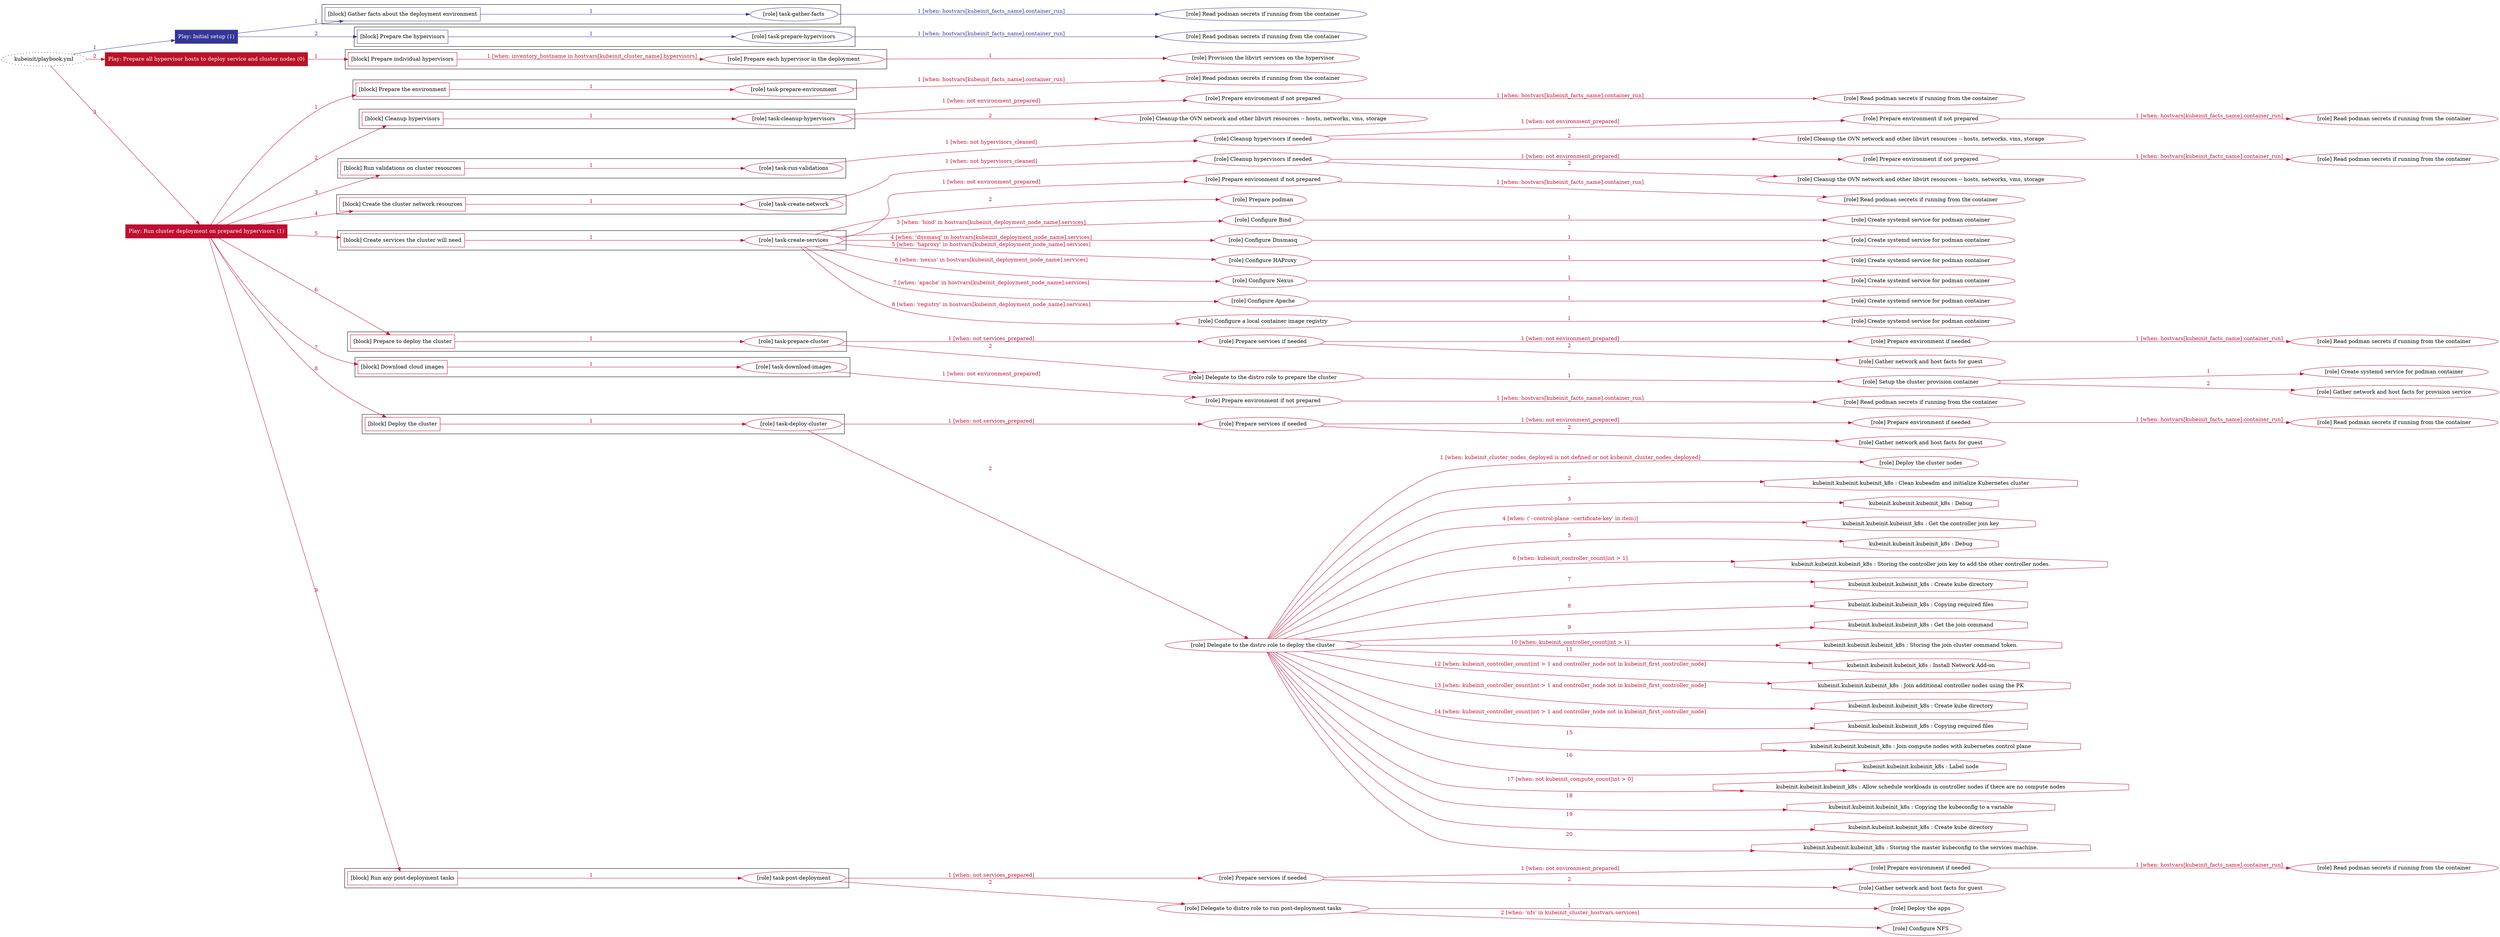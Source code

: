 digraph {
	graph [concentrate=true ordering=in rankdir=LR ratio=fill]
	edge [esep=5 sep=10]
	"kubeinit/playbook.yml" [id=root_node style=dotted]
	play_c35cceea [label="Play: Initial setup (1)" color="#343698" fontcolor="#ffffff" id=play_c35cceea shape=box style=filled tooltip=localhost]
	"kubeinit/playbook.yml" -> play_c35cceea [label="1 " color="#343698" fontcolor="#343698" id=edge_df867720 labeltooltip="1 " tooltip="1 "]
	subgraph "Read podman secrets if running from the container" {
		role_3e4768d1 [label="[role] Read podman secrets if running from the container" color="#343698" id=role_3e4768d1 tooltip="Read podman secrets if running from the container"]
	}
	subgraph "task-gather-facts" {
		role_41acee9f [label="[role] task-gather-facts" color="#343698" id=role_41acee9f tooltip="task-gather-facts"]
		role_41acee9f -> role_3e4768d1 [label="1 [when: hostvars[kubeinit_facts_name].container_run]" color="#343698" fontcolor="#343698" id=edge_536886cc labeltooltip="1 [when: hostvars[kubeinit_facts_name].container_run]" tooltip="1 [when: hostvars[kubeinit_facts_name].container_run]"]
	}
	subgraph "Read podman secrets if running from the container" {
		role_6dc8a7e3 [label="[role] Read podman secrets if running from the container" color="#343698" id=role_6dc8a7e3 tooltip="Read podman secrets if running from the container"]
	}
	subgraph "task-prepare-hypervisors" {
		role_1ee8a266 [label="[role] task-prepare-hypervisors" color="#343698" id=role_1ee8a266 tooltip="task-prepare-hypervisors"]
		role_1ee8a266 -> role_6dc8a7e3 [label="1 [when: hostvars[kubeinit_facts_name].container_run]" color="#343698" fontcolor="#343698" id=edge_8d460e47 labeltooltip="1 [when: hostvars[kubeinit_facts_name].container_run]" tooltip="1 [when: hostvars[kubeinit_facts_name].container_run]"]
	}
	subgraph "Play: Initial setup (1)" {
		play_c35cceea -> block_1b5d2023 [label=1 color="#343698" fontcolor="#343698" id=edge_6024eb3e labeltooltip=1 tooltip=1]
		subgraph cluster_block_1b5d2023 {
			block_1b5d2023 [label="[block] Gather facts about the deployment environment" color="#343698" id=block_1b5d2023 labeltooltip="Gather facts about the deployment environment" shape=box tooltip="Gather facts about the deployment environment"]
			block_1b5d2023 -> role_41acee9f [label="1 " color="#343698" fontcolor="#343698" id=edge_8cf902a3 labeltooltip="1 " tooltip="1 "]
		}
		play_c35cceea -> block_ee20e749 [label=2 color="#343698" fontcolor="#343698" id=edge_8c0a47e9 labeltooltip=2 tooltip=2]
		subgraph cluster_block_ee20e749 {
			block_ee20e749 [label="[block] Prepare the hypervisors" color="#343698" id=block_ee20e749 labeltooltip="Prepare the hypervisors" shape=box tooltip="Prepare the hypervisors"]
			block_ee20e749 -> role_1ee8a266 [label="1 " color="#343698" fontcolor="#343698" id=edge_acfe9dda labeltooltip="1 " tooltip="1 "]
		}
	}
	play_b6f5ef04 [label="Play: Prepare all hypervisor hosts to deploy service and cluster nodes (0)" color="#b91329" fontcolor="#ffffff" id=play_b6f5ef04 shape=box style=filled tooltip="Play: Prepare all hypervisor hosts to deploy service and cluster nodes (0)"]
	"kubeinit/playbook.yml" -> play_b6f5ef04 [label="2 " color="#b91329" fontcolor="#b91329" id=edge_ac8fffba labeltooltip="2 " tooltip="2 "]
	subgraph "Provision the libvirt services on the hypervisor" {
		role_1a16bdb3 [label="[role] Provision the libvirt services on the hypervisor" color="#b91329" id=role_1a16bdb3 tooltip="Provision the libvirt services on the hypervisor"]
	}
	subgraph "Prepare each hypervisor in the deployment" {
		role_c4f6437f [label="[role] Prepare each hypervisor in the deployment" color="#b91329" id=role_c4f6437f tooltip="Prepare each hypervisor in the deployment"]
		role_c4f6437f -> role_1a16bdb3 [label="1 " color="#b91329" fontcolor="#b91329" id=edge_45970d0a labeltooltip="1 " tooltip="1 "]
	}
	subgraph "Play: Prepare all hypervisor hosts to deploy service and cluster nodes (0)" {
		play_b6f5ef04 -> block_c8182845 [label=1 color="#b91329" fontcolor="#b91329" id=edge_12c24987 labeltooltip=1 tooltip=1]
		subgraph cluster_block_c8182845 {
			block_c8182845 [label="[block] Prepare individual hypervisors" color="#b91329" id=block_c8182845 labeltooltip="Prepare individual hypervisors" shape=box tooltip="Prepare individual hypervisors"]
			block_c8182845 -> role_c4f6437f [label="1 [when: inventory_hostname in hostvars[kubeinit_cluster_name].hypervisors]" color="#b91329" fontcolor="#b91329" id=edge_7bcd4aed labeltooltip="1 [when: inventory_hostname in hostvars[kubeinit_cluster_name].hypervisors]" tooltip="1 [when: inventory_hostname in hostvars[kubeinit_cluster_name].hypervisors]"]
		}
	}
	play_a4ba8769 [label="Play: Run cluster deployment on prepared hypervisors (1)" color="#be0e32" fontcolor="#ffffff" id=play_a4ba8769 shape=box style=filled tooltip=localhost]
	"kubeinit/playbook.yml" -> play_a4ba8769 [label="3 " color="#be0e32" fontcolor="#be0e32" id=edge_9c0e9bc0 labeltooltip="3 " tooltip="3 "]
	subgraph "Read podman secrets if running from the container" {
		role_7134d358 [label="[role] Read podman secrets if running from the container" color="#be0e32" id=role_7134d358 tooltip="Read podman secrets if running from the container"]
	}
	subgraph "task-prepare-environment" {
		role_81510a69 [label="[role] task-prepare-environment" color="#be0e32" id=role_81510a69 tooltip="task-prepare-environment"]
		role_81510a69 -> role_7134d358 [label="1 [when: hostvars[kubeinit_facts_name].container_run]" color="#be0e32" fontcolor="#be0e32" id=edge_9dcb02cc labeltooltip="1 [when: hostvars[kubeinit_facts_name].container_run]" tooltip="1 [when: hostvars[kubeinit_facts_name].container_run]"]
	}
	subgraph "Read podman secrets if running from the container" {
		role_3dd2ca6f [label="[role] Read podman secrets if running from the container" color="#be0e32" id=role_3dd2ca6f tooltip="Read podman secrets if running from the container"]
	}
	subgraph "Prepare environment if not prepared" {
		role_6a2f4e87 [label="[role] Prepare environment if not prepared" color="#be0e32" id=role_6a2f4e87 tooltip="Prepare environment if not prepared"]
		role_6a2f4e87 -> role_3dd2ca6f [label="1 [when: hostvars[kubeinit_facts_name].container_run]" color="#be0e32" fontcolor="#be0e32" id=edge_41af7857 labeltooltip="1 [when: hostvars[kubeinit_facts_name].container_run]" tooltip="1 [when: hostvars[kubeinit_facts_name].container_run]"]
	}
	subgraph "Cleanup the OVN network and other libvirt resources -- hosts, networks, vms, storage" {
		role_eed45f50 [label="[role] Cleanup the OVN network and other libvirt resources -- hosts, networks, vms, storage" color="#be0e32" id=role_eed45f50 tooltip="Cleanup the OVN network and other libvirt resources -- hosts, networks, vms, storage"]
	}
	subgraph "task-cleanup-hypervisors" {
		role_4c712f12 [label="[role] task-cleanup-hypervisors" color="#be0e32" id=role_4c712f12 tooltip="task-cleanup-hypervisors"]
		role_4c712f12 -> role_6a2f4e87 [label="1 [when: not environment_prepared]" color="#be0e32" fontcolor="#be0e32" id=edge_bee09b29 labeltooltip="1 [when: not environment_prepared]" tooltip="1 [when: not environment_prepared]"]
		role_4c712f12 -> role_eed45f50 [label="2 " color="#be0e32" fontcolor="#be0e32" id=edge_ffa63d1b labeltooltip="2 " tooltip="2 "]
	}
	subgraph "Read podman secrets if running from the container" {
		role_23f80d65 [label="[role] Read podman secrets if running from the container" color="#be0e32" id=role_23f80d65 tooltip="Read podman secrets if running from the container"]
	}
	subgraph "Prepare environment if not prepared" {
		role_7fb79714 [label="[role] Prepare environment if not prepared" color="#be0e32" id=role_7fb79714 tooltip="Prepare environment if not prepared"]
		role_7fb79714 -> role_23f80d65 [label="1 [when: hostvars[kubeinit_facts_name].container_run]" color="#be0e32" fontcolor="#be0e32" id=edge_0c6026bf labeltooltip="1 [when: hostvars[kubeinit_facts_name].container_run]" tooltip="1 [when: hostvars[kubeinit_facts_name].container_run]"]
	}
	subgraph "Cleanup the OVN network and other libvirt resources -- hosts, networks, vms, storage" {
		role_7c1e5538 [label="[role] Cleanup the OVN network and other libvirt resources -- hosts, networks, vms, storage" color="#be0e32" id=role_7c1e5538 tooltip="Cleanup the OVN network and other libvirt resources -- hosts, networks, vms, storage"]
	}
	subgraph "Cleanup hypervisors if needed" {
		role_36ee9566 [label="[role] Cleanup hypervisors if needed" color="#be0e32" id=role_36ee9566 tooltip="Cleanup hypervisors if needed"]
		role_36ee9566 -> role_7fb79714 [label="1 [when: not environment_prepared]" color="#be0e32" fontcolor="#be0e32" id=edge_9459d93d labeltooltip="1 [when: not environment_prepared]" tooltip="1 [when: not environment_prepared]"]
		role_36ee9566 -> role_7c1e5538 [label="2 " color="#be0e32" fontcolor="#be0e32" id=edge_a3bcfdc7 labeltooltip="2 " tooltip="2 "]
	}
	subgraph "task-run-validations" {
		role_595356d0 [label="[role] task-run-validations" color="#be0e32" id=role_595356d0 tooltip="task-run-validations"]
		role_595356d0 -> role_36ee9566 [label="1 [when: not hypervisors_cleaned]" color="#be0e32" fontcolor="#be0e32" id=edge_b9555973 labeltooltip="1 [when: not hypervisors_cleaned]" tooltip="1 [when: not hypervisors_cleaned]"]
	}
	subgraph "Read podman secrets if running from the container" {
		role_bb7dfb42 [label="[role] Read podman secrets if running from the container" color="#be0e32" id=role_bb7dfb42 tooltip="Read podman secrets if running from the container"]
	}
	subgraph "Prepare environment if not prepared" {
		role_aa1850e0 [label="[role] Prepare environment if not prepared" color="#be0e32" id=role_aa1850e0 tooltip="Prepare environment if not prepared"]
		role_aa1850e0 -> role_bb7dfb42 [label="1 [when: hostvars[kubeinit_facts_name].container_run]" color="#be0e32" fontcolor="#be0e32" id=edge_3260198a labeltooltip="1 [when: hostvars[kubeinit_facts_name].container_run]" tooltip="1 [when: hostvars[kubeinit_facts_name].container_run]"]
	}
	subgraph "Cleanup the OVN network and other libvirt resources -- hosts, networks, vms, storage" {
		role_93c6a68e [label="[role] Cleanup the OVN network and other libvirt resources -- hosts, networks, vms, storage" color="#be0e32" id=role_93c6a68e tooltip="Cleanup the OVN network and other libvirt resources -- hosts, networks, vms, storage"]
	}
	subgraph "Cleanup hypervisors if needed" {
		role_eb8816ab [label="[role] Cleanup hypervisors if needed" color="#be0e32" id=role_eb8816ab tooltip="Cleanup hypervisors if needed"]
		role_eb8816ab -> role_aa1850e0 [label="1 [when: not environment_prepared]" color="#be0e32" fontcolor="#be0e32" id=edge_298fa06b labeltooltip="1 [when: not environment_prepared]" tooltip="1 [when: not environment_prepared]"]
		role_eb8816ab -> role_93c6a68e [label="2 " color="#be0e32" fontcolor="#be0e32" id=edge_8a95ecab labeltooltip="2 " tooltip="2 "]
	}
	subgraph "task-create-network" {
		role_7615c2cd [label="[role] task-create-network" color="#be0e32" id=role_7615c2cd tooltip="task-create-network"]
		role_7615c2cd -> role_eb8816ab [label="1 [when: not hypervisors_cleaned]" color="#be0e32" fontcolor="#be0e32" id=edge_d68eecff labeltooltip="1 [when: not hypervisors_cleaned]" tooltip="1 [when: not hypervisors_cleaned]"]
	}
	subgraph "Read podman secrets if running from the container" {
		role_e7913048 [label="[role] Read podman secrets if running from the container" color="#be0e32" id=role_e7913048 tooltip="Read podman secrets if running from the container"]
	}
	subgraph "Prepare environment if not prepared" {
		role_7e43276d [label="[role] Prepare environment if not prepared" color="#be0e32" id=role_7e43276d tooltip="Prepare environment if not prepared"]
		role_7e43276d -> role_e7913048 [label="1 [when: hostvars[kubeinit_facts_name].container_run]" color="#be0e32" fontcolor="#be0e32" id=edge_42f9e628 labeltooltip="1 [when: hostvars[kubeinit_facts_name].container_run]" tooltip="1 [when: hostvars[kubeinit_facts_name].container_run]"]
	}
	subgraph "Prepare podman" {
		role_6cd99f91 [label="[role] Prepare podman" color="#be0e32" id=role_6cd99f91 tooltip="Prepare podman"]
	}
	subgraph "Create systemd service for podman container" {
		role_6b65d6b8 [label="[role] Create systemd service for podman container" color="#be0e32" id=role_6b65d6b8 tooltip="Create systemd service for podman container"]
	}
	subgraph "Configure Bind" {
		role_5110c6b3 [label="[role] Configure Bind" color="#be0e32" id=role_5110c6b3 tooltip="Configure Bind"]
		role_5110c6b3 -> role_6b65d6b8 [label="1 " color="#be0e32" fontcolor="#be0e32" id=edge_0e6b17c4 labeltooltip="1 " tooltip="1 "]
	}
	subgraph "Create systemd service for podman container" {
		role_c920724a [label="[role] Create systemd service for podman container" color="#be0e32" id=role_c920724a tooltip="Create systemd service for podman container"]
	}
	subgraph "Configure Dnsmasq" {
		role_a2532f91 [label="[role] Configure Dnsmasq" color="#be0e32" id=role_a2532f91 tooltip="Configure Dnsmasq"]
		role_a2532f91 -> role_c920724a [label="1 " color="#be0e32" fontcolor="#be0e32" id=edge_71e1b513 labeltooltip="1 " tooltip="1 "]
	}
	subgraph "Create systemd service for podman container" {
		role_a21b00be [label="[role] Create systemd service for podman container" color="#be0e32" id=role_a21b00be tooltip="Create systemd service for podman container"]
	}
	subgraph "Configure HAProxy" {
		role_206dc3c0 [label="[role] Configure HAProxy" color="#be0e32" id=role_206dc3c0 tooltip="Configure HAProxy"]
		role_206dc3c0 -> role_a21b00be [label="1 " color="#be0e32" fontcolor="#be0e32" id=edge_8e3090fb labeltooltip="1 " tooltip="1 "]
	}
	subgraph "Create systemd service for podman container" {
		role_15ebbae8 [label="[role] Create systemd service for podman container" color="#be0e32" id=role_15ebbae8 tooltip="Create systemd service for podman container"]
	}
	subgraph "Configure Nexus" {
		role_a7a6ce6a [label="[role] Configure Nexus" color="#be0e32" id=role_a7a6ce6a tooltip="Configure Nexus"]
		role_a7a6ce6a -> role_15ebbae8 [label="1 " color="#be0e32" fontcolor="#be0e32" id=edge_b64f35d1 labeltooltip="1 " tooltip="1 "]
	}
	subgraph "Create systemd service for podman container" {
		role_5e0696df [label="[role] Create systemd service for podman container" color="#be0e32" id=role_5e0696df tooltip="Create systemd service for podman container"]
	}
	subgraph "Configure Apache" {
		role_3cebc1d5 [label="[role] Configure Apache" color="#be0e32" id=role_3cebc1d5 tooltip="Configure Apache"]
		role_3cebc1d5 -> role_5e0696df [label="1 " color="#be0e32" fontcolor="#be0e32" id=edge_408b51c1 labeltooltip="1 " tooltip="1 "]
	}
	subgraph "Create systemd service for podman container" {
		role_ac926c4f [label="[role] Create systemd service for podman container" color="#be0e32" id=role_ac926c4f tooltip="Create systemd service for podman container"]
	}
	subgraph "Configure a local container image registry" {
		role_e6bd91c2 [label="[role] Configure a local container image registry" color="#be0e32" id=role_e6bd91c2 tooltip="Configure a local container image registry"]
		role_e6bd91c2 -> role_ac926c4f [label="1 " color="#be0e32" fontcolor="#be0e32" id=edge_76303e8d labeltooltip="1 " tooltip="1 "]
	}
	subgraph "task-create-services" {
		role_cff2be46 [label="[role] task-create-services" color="#be0e32" id=role_cff2be46 tooltip="task-create-services"]
		role_cff2be46 -> role_7e43276d [label="1 [when: not environment_prepared]" color="#be0e32" fontcolor="#be0e32" id=edge_ccc5ba2b labeltooltip="1 [when: not environment_prepared]" tooltip="1 [when: not environment_prepared]"]
		role_cff2be46 -> role_6cd99f91 [label="2 " color="#be0e32" fontcolor="#be0e32" id=edge_eacd1a8b labeltooltip="2 " tooltip="2 "]
		role_cff2be46 -> role_5110c6b3 [label="3 [when: 'bind' in hostvars[kubeinit_deployment_node_name].services]" color="#be0e32" fontcolor="#be0e32" id=edge_2368b734 labeltooltip="3 [when: 'bind' in hostvars[kubeinit_deployment_node_name].services]" tooltip="3 [when: 'bind' in hostvars[kubeinit_deployment_node_name].services]"]
		role_cff2be46 -> role_a2532f91 [label="4 [when: 'dnsmasq' in hostvars[kubeinit_deployment_node_name].services]" color="#be0e32" fontcolor="#be0e32" id=edge_0fe85647 labeltooltip="4 [when: 'dnsmasq' in hostvars[kubeinit_deployment_node_name].services]" tooltip="4 [when: 'dnsmasq' in hostvars[kubeinit_deployment_node_name].services]"]
		role_cff2be46 -> role_206dc3c0 [label="5 [when: 'haproxy' in hostvars[kubeinit_deployment_node_name].services]" color="#be0e32" fontcolor="#be0e32" id=edge_dc1bfd6b labeltooltip="5 [when: 'haproxy' in hostvars[kubeinit_deployment_node_name].services]" tooltip="5 [when: 'haproxy' in hostvars[kubeinit_deployment_node_name].services]"]
		role_cff2be46 -> role_a7a6ce6a [label="6 [when: 'nexus' in hostvars[kubeinit_deployment_node_name].services]" color="#be0e32" fontcolor="#be0e32" id=edge_a6f8d6c9 labeltooltip="6 [when: 'nexus' in hostvars[kubeinit_deployment_node_name].services]" tooltip="6 [when: 'nexus' in hostvars[kubeinit_deployment_node_name].services]"]
		role_cff2be46 -> role_3cebc1d5 [label="7 [when: 'apache' in hostvars[kubeinit_deployment_node_name].services]" color="#be0e32" fontcolor="#be0e32" id=edge_7ad02051 labeltooltip="7 [when: 'apache' in hostvars[kubeinit_deployment_node_name].services]" tooltip="7 [when: 'apache' in hostvars[kubeinit_deployment_node_name].services]"]
		role_cff2be46 -> role_e6bd91c2 [label="8 [when: 'registry' in hostvars[kubeinit_deployment_node_name].services]" color="#be0e32" fontcolor="#be0e32" id=edge_5af61a62 labeltooltip="8 [when: 'registry' in hostvars[kubeinit_deployment_node_name].services]" tooltip="8 [when: 'registry' in hostvars[kubeinit_deployment_node_name].services]"]
	}
	subgraph "Read podman secrets if running from the container" {
		role_f18440ba [label="[role] Read podman secrets if running from the container" color="#be0e32" id=role_f18440ba tooltip="Read podman secrets if running from the container"]
	}
	subgraph "Prepare environment if needed" {
		role_f3f62384 [label="[role] Prepare environment if needed" color="#be0e32" id=role_f3f62384 tooltip="Prepare environment if needed"]
		role_f3f62384 -> role_f18440ba [label="1 [when: hostvars[kubeinit_facts_name].container_run]" color="#be0e32" fontcolor="#be0e32" id=edge_a31ddafa labeltooltip="1 [when: hostvars[kubeinit_facts_name].container_run]" tooltip="1 [when: hostvars[kubeinit_facts_name].container_run]"]
	}
	subgraph "Gather network and host facts for guest" {
		role_7f71bab1 [label="[role] Gather network and host facts for guest" color="#be0e32" id=role_7f71bab1 tooltip="Gather network and host facts for guest"]
	}
	subgraph "Prepare services if needed" {
		role_e25396cf [label="[role] Prepare services if needed" color="#be0e32" id=role_e25396cf tooltip="Prepare services if needed"]
		role_e25396cf -> role_f3f62384 [label="1 [when: not environment_prepared]" color="#be0e32" fontcolor="#be0e32" id=edge_01939977 labeltooltip="1 [when: not environment_prepared]" tooltip="1 [when: not environment_prepared]"]
		role_e25396cf -> role_7f71bab1 [label="2 " color="#be0e32" fontcolor="#be0e32" id=edge_e6eecf00 labeltooltip="2 " tooltip="2 "]
	}
	subgraph "Create systemd service for podman container" {
		role_87c6d381 [label="[role] Create systemd service for podman container" color="#be0e32" id=role_87c6d381 tooltip="Create systemd service for podman container"]
	}
	subgraph "Gather network and host facts for provision service" {
		role_ba76cbf4 [label="[role] Gather network and host facts for provision service" color="#be0e32" id=role_ba76cbf4 tooltip="Gather network and host facts for provision service"]
	}
	subgraph "Setup the cluster provision container" {
		role_1695e8fc [label="[role] Setup the cluster provision container" color="#be0e32" id=role_1695e8fc tooltip="Setup the cluster provision container"]
		role_1695e8fc -> role_87c6d381 [label="1 " color="#be0e32" fontcolor="#be0e32" id=edge_54e1e1a3 labeltooltip="1 " tooltip="1 "]
		role_1695e8fc -> role_ba76cbf4 [label="2 " color="#be0e32" fontcolor="#be0e32" id=edge_ac29feda labeltooltip="2 " tooltip="2 "]
	}
	subgraph "Delegate to the distro role to prepare the cluster" {
		role_6f563f2c [label="[role] Delegate to the distro role to prepare the cluster" color="#be0e32" id=role_6f563f2c tooltip="Delegate to the distro role to prepare the cluster"]
		role_6f563f2c -> role_1695e8fc [label="1 " color="#be0e32" fontcolor="#be0e32" id=edge_343d9140 labeltooltip="1 " tooltip="1 "]
	}
	subgraph "task-prepare-cluster" {
		role_7b19a3a9 [label="[role] task-prepare-cluster" color="#be0e32" id=role_7b19a3a9 tooltip="task-prepare-cluster"]
		role_7b19a3a9 -> role_e25396cf [label="1 [when: not services_prepared]" color="#be0e32" fontcolor="#be0e32" id=edge_9ea4e8a3 labeltooltip="1 [when: not services_prepared]" tooltip="1 [when: not services_prepared]"]
		role_7b19a3a9 -> role_6f563f2c [label="2 " color="#be0e32" fontcolor="#be0e32" id=edge_167b888e labeltooltip="2 " tooltip="2 "]
	}
	subgraph "Read podman secrets if running from the container" {
		role_34f63557 [label="[role] Read podman secrets if running from the container" color="#be0e32" id=role_34f63557 tooltip="Read podman secrets if running from the container"]
	}
	subgraph "Prepare environment if not prepared" {
		role_b0f3aa09 [label="[role] Prepare environment if not prepared" color="#be0e32" id=role_b0f3aa09 tooltip="Prepare environment if not prepared"]
		role_b0f3aa09 -> role_34f63557 [label="1 [when: hostvars[kubeinit_facts_name].container_run]" color="#be0e32" fontcolor="#be0e32" id=edge_e2d2a3ff labeltooltip="1 [when: hostvars[kubeinit_facts_name].container_run]" tooltip="1 [when: hostvars[kubeinit_facts_name].container_run]"]
	}
	subgraph "task-download-images" {
		role_e3ed92aa [label="[role] task-download-images" color="#be0e32" id=role_e3ed92aa tooltip="task-download-images"]
		role_e3ed92aa -> role_b0f3aa09 [label="1 [when: not environment_prepared]" color="#be0e32" fontcolor="#be0e32" id=edge_91207bfe labeltooltip="1 [when: not environment_prepared]" tooltip="1 [when: not environment_prepared]"]
	}
	subgraph "Read podman secrets if running from the container" {
		role_e066c735 [label="[role] Read podman secrets if running from the container" color="#be0e32" id=role_e066c735 tooltip="Read podman secrets if running from the container"]
	}
	subgraph "Prepare environment if needed" {
		role_aa5cb775 [label="[role] Prepare environment if needed" color="#be0e32" id=role_aa5cb775 tooltip="Prepare environment if needed"]
		role_aa5cb775 -> role_e066c735 [label="1 [when: hostvars[kubeinit_facts_name].container_run]" color="#be0e32" fontcolor="#be0e32" id=edge_1af0914a labeltooltip="1 [when: hostvars[kubeinit_facts_name].container_run]" tooltip="1 [when: hostvars[kubeinit_facts_name].container_run]"]
	}
	subgraph "Gather network and host facts for guest" {
		role_62c9d867 [label="[role] Gather network and host facts for guest" color="#be0e32" id=role_62c9d867 tooltip="Gather network and host facts for guest"]
	}
	subgraph "Prepare services if needed" {
		role_1cf58051 [label="[role] Prepare services if needed" color="#be0e32" id=role_1cf58051 tooltip="Prepare services if needed"]
		role_1cf58051 -> role_aa5cb775 [label="1 [when: not environment_prepared]" color="#be0e32" fontcolor="#be0e32" id=edge_93e8dbe4 labeltooltip="1 [when: not environment_prepared]" tooltip="1 [when: not environment_prepared]"]
		role_1cf58051 -> role_62c9d867 [label="2 " color="#be0e32" fontcolor="#be0e32" id=edge_a73accc5 labeltooltip="2 " tooltip="2 "]
	}
	subgraph "Deploy the cluster nodes" {
		role_f84f8678 [label="[role] Deploy the cluster nodes" color="#be0e32" id=role_f84f8678 tooltip="Deploy the cluster nodes"]
	}
	subgraph "Delegate to the distro role to deploy the cluster" {
		role_a0207b17 [label="[role] Delegate to the distro role to deploy the cluster" color="#be0e32" id=role_a0207b17 tooltip="Delegate to the distro role to deploy the cluster"]
		role_a0207b17 -> role_f84f8678 [label="1 [when: kubeinit_cluster_nodes_deployed is not defined or not kubeinit_cluster_nodes_deployed]" color="#be0e32" fontcolor="#be0e32" id=edge_82f4a744 labeltooltip="1 [when: kubeinit_cluster_nodes_deployed is not defined or not kubeinit_cluster_nodes_deployed]" tooltip="1 [when: kubeinit_cluster_nodes_deployed is not defined or not kubeinit_cluster_nodes_deployed]"]
		task_4d206324 [label="kubeinit.kubeinit.kubeinit_k8s : Clean kubeadm and initialize Kubernetes cluster" color="#be0e32" id=task_4d206324 shape=octagon tooltip="kubeinit.kubeinit.kubeinit_k8s : Clean kubeadm and initialize Kubernetes cluster"]
		role_a0207b17 -> task_4d206324 [label="2 " color="#be0e32" fontcolor="#be0e32" id=edge_e49442c5 labeltooltip="2 " tooltip="2 "]
		task_8ccf42e3 [label="kubeinit.kubeinit.kubeinit_k8s : Debug" color="#be0e32" id=task_8ccf42e3 shape=octagon tooltip="kubeinit.kubeinit.kubeinit_k8s : Debug"]
		role_a0207b17 -> task_8ccf42e3 [label="3 " color="#be0e32" fontcolor="#be0e32" id=edge_ffe8543e labeltooltip="3 " tooltip="3 "]
		task_547858eb [label="kubeinit.kubeinit.kubeinit_k8s : Get the controller join key" color="#be0e32" id=task_547858eb shape=octagon tooltip="kubeinit.kubeinit.kubeinit_k8s : Get the controller join key"]
		role_a0207b17 -> task_547858eb [label="4 [when: ('--control-plane --certificate-key' in item)]" color="#be0e32" fontcolor="#be0e32" id=edge_344d6232 labeltooltip="4 [when: ('--control-plane --certificate-key' in item)]" tooltip="4 [when: ('--control-plane --certificate-key' in item)]"]
		task_b5d6bc95 [label="kubeinit.kubeinit.kubeinit_k8s : Debug" color="#be0e32" id=task_b5d6bc95 shape=octagon tooltip="kubeinit.kubeinit.kubeinit_k8s : Debug"]
		role_a0207b17 -> task_b5d6bc95 [label="5 " color="#be0e32" fontcolor="#be0e32" id=edge_0e580ecc labeltooltip="5 " tooltip="5 "]
		task_1f12517a [label="kubeinit.kubeinit.kubeinit_k8s : Storing the controller join key to add the other controller nodes." color="#be0e32" id=task_1f12517a shape=octagon tooltip="kubeinit.kubeinit.kubeinit_k8s : Storing the controller join key to add the other controller nodes."]
		role_a0207b17 -> task_1f12517a [label="6 [when: kubeinit_controller_count|int > 1]" color="#be0e32" fontcolor="#be0e32" id=edge_cbd21215 labeltooltip="6 [when: kubeinit_controller_count|int > 1]" tooltip="6 [when: kubeinit_controller_count|int > 1]"]
		task_b8f4b5fb [label="kubeinit.kubeinit.kubeinit_k8s : Create kube directory" color="#be0e32" id=task_b8f4b5fb shape=octagon tooltip="kubeinit.kubeinit.kubeinit_k8s : Create kube directory"]
		role_a0207b17 -> task_b8f4b5fb [label="7 " color="#be0e32" fontcolor="#be0e32" id=edge_c8461a8a labeltooltip="7 " tooltip="7 "]
		task_24fcc215 [label="kubeinit.kubeinit.kubeinit_k8s : Copying required files" color="#be0e32" id=task_24fcc215 shape=octagon tooltip="kubeinit.kubeinit.kubeinit_k8s : Copying required files"]
		role_a0207b17 -> task_24fcc215 [label="8 " color="#be0e32" fontcolor="#be0e32" id=edge_1f065fba labeltooltip="8 " tooltip="8 "]
		task_2902fb5f [label="kubeinit.kubeinit.kubeinit_k8s : Get the join command" color="#be0e32" id=task_2902fb5f shape=octagon tooltip="kubeinit.kubeinit.kubeinit_k8s : Get the join command"]
		role_a0207b17 -> task_2902fb5f [label="9 " color="#be0e32" fontcolor="#be0e32" id=edge_78d8238c labeltooltip="9 " tooltip="9 "]
		task_88fbfcd1 [label="kubeinit.kubeinit.kubeinit_k8s : Storing the join cluster command token." color="#be0e32" id=task_88fbfcd1 shape=octagon tooltip="kubeinit.kubeinit.kubeinit_k8s : Storing the join cluster command token."]
		role_a0207b17 -> task_88fbfcd1 [label="10 [when: kubeinit_controller_count|int > 1]" color="#be0e32" fontcolor="#be0e32" id=edge_0dd30a24 labeltooltip="10 [when: kubeinit_controller_count|int > 1]" tooltip="10 [when: kubeinit_controller_count|int > 1]"]
		task_d2fe5c00 [label="kubeinit.kubeinit.kubeinit_k8s : Install Network Add-on" color="#be0e32" id=task_d2fe5c00 shape=octagon tooltip="kubeinit.kubeinit.kubeinit_k8s : Install Network Add-on"]
		role_a0207b17 -> task_d2fe5c00 [label="11 " color="#be0e32" fontcolor="#be0e32" id=edge_794bca1b labeltooltip="11 " tooltip="11 "]
		task_42aefdf3 [label="kubeinit.kubeinit.kubeinit_k8s : Join additional controller nodes using the PK" color="#be0e32" id=task_42aefdf3 shape=octagon tooltip="kubeinit.kubeinit.kubeinit_k8s : Join additional controller nodes using the PK"]
		role_a0207b17 -> task_42aefdf3 [label="12 [when: kubeinit_controller_count|int > 1 and controller_node not in kubeinit_first_controller_node]" color="#be0e32" fontcolor="#be0e32" id=edge_0838854b labeltooltip="12 [when: kubeinit_controller_count|int > 1 and controller_node not in kubeinit_first_controller_node]" tooltip="12 [when: kubeinit_controller_count|int > 1 and controller_node not in kubeinit_first_controller_node]"]
		task_7b64be58 [label="kubeinit.kubeinit.kubeinit_k8s : Create kube directory" color="#be0e32" id=task_7b64be58 shape=octagon tooltip="kubeinit.kubeinit.kubeinit_k8s : Create kube directory"]
		role_a0207b17 -> task_7b64be58 [label="13 [when: kubeinit_controller_count|int > 1 and controller_node not in kubeinit_first_controller_node]" color="#be0e32" fontcolor="#be0e32" id=edge_7b075f3d labeltooltip="13 [when: kubeinit_controller_count|int > 1 and controller_node not in kubeinit_first_controller_node]" tooltip="13 [when: kubeinit_controller_count|int > 1 and controller_node not in kubeinit_first_controller_node]"]
		task_e971eec0 [label="kubeinit.kubeinit.kubeinit_k8s : Copying required files" color="#be0e32" id=task_e971eec0 shape=octagon tooltip="kubeinit.kubeinit.kubeinit_k8s : Copying required files"]
		role_a0207b17 -> task_e971eec0 [label="14 [when: kubeinit_controller_count|int > 1 and controller_node not in kubeinit_first_controller_node]" color="#be0e32" fontcolor="#be0e32" id=edge_214ab07e labeltooltip="14 [when: kubeinit_controller_count|int > 1 and controller_node not in kubeinit_first_controller_node]" tooltip="14 [when: kubeinit_controller_count|int > 1 and controller_node not in kubeinit_first_controller_node]"]
		task_f7d8cb97 [label="kubeinit.kubeinit.kubeinit_k8s : Join compute nodes with kubernetes control plane" color="#be0e32" id=task_f7d8cb97 shape=octagon tooltip="kubeinit.kubeinit.kubeinit_k8s : Join compute nodes with kubernetes control plane"]
		role_a0207b17 -> task_f7d8cb97 [label="15 " color="#be0e32" fontcolor="#be0e32" id=edge_a099e350 labeltooltip="15 " tooltip="15 "]
		task_31f3fe1e [label="kubeinit.kubeinit.kubeinit_k8s : Label node" color="#be0e32" id=task_31f3fe1e shape=octagon tooltip="kubeinit.kubeinit.kubeinit_k8s : Label node"]
		role_a0207b17 -> task_31f3fe1e [label="16 " color="#be0e32" fontcolor="#be0e32" id=edge_61bf76bf labeltooltip="16 " tooltip="16 "]
		task_6d68ddae [label="kubeinit.kubeinit.kubeinit_k8s : Allow schedule workloads in controller nodes if there are no compute nodes" color="#be0e32" id=task_6d68ddae shape=octagon tooltip="kubeinit.kubeinit.kubeinit_k8s : Allow schedule workloads in controller nodes if there are no compute nodes"]
		role_a0207b17 -> task_6d68ddae [label="17 [when: not kubeinit_compute_count|int > 0]" color="#be0e32" fontcolor="#be0e32" id=edge_6efe10d9 labeltooltip="17 [when: not kubeinit_compute_count|int > 0]" tooltip="17 [when: not kubeinit_compute_count|int > 0]"]
		task_258f7c02 [label="kubeinit.kubeinit.kubeinit_k8s : Copying the kubeconfig to a variable" color="#be0e32" id=task_258f7c02 shape=octagon tooltip="kubeinit.kubeinit.kubeinit_k8s : Copying the kubeconfig to a variable"]
		role_a0207b17 -> task_258f7c02 [label="18 " color="#be0e32" fontcolor="#be0e32" id=edge_723852d6 labeltooltip="18 " tooltip="18 "]
		task_15092412 [label="kubeinit.kubeinit.kubeinit_k8s : Create kube directory" color="#be0e32" id=task_15092412 shape=octagon tooltip="kubeinit.kubeinit.kubeinit_k8s : Create kube directory"]
		role_a0207b17 -> task_15092412 [label="19 " color="#be0e32" fontcolor="#be0e32" id=edge_841b28e1 labeltooltip="19 " tooltip="19 "]
		task_d61f3ae2 [label="kubeinit.kubeinit.kubeinit_k8s : Storing the master kubeconfig to the services machine." color="#be0e32" id=task_d61f3ae2 shape=octagon tooltip="kubeinit.kubeinit.kubeinit_k8s : Storing the master kubeconfig to the services machine."]
		role_a0207b17 -> task_d61f3ae2 [label="20 " color="#be0e32" fontcolor="#be0e32" id=edge_8d4129a1 labeltooltip="20 " tooltip="20 "]
	}
	subgraph "task-deploy-cluster" {
		role_d96a0152 [label="[role] task-deploy-cluster" color="#be0e32" id=role_d96a0152 tooltip="task-deploy-cluster"]
		role_d96a0152 -> role_1cf58051 [label="1 [when: not services_prepared]" color="#be0e32" fontcolor="#be0e32" id=edge_8c4ad5af labeltooltip="1 [when: not services_prepared]" tooltip="1 [when: not services_prepared]"]
		role_d96a0152 -> role_a0207b17 [label="2 " color="#be0e32" fontcolor="#be0e32" id=edge_9d9cba8d labeltooltip="2 " tooltip="2 "]
	}
	subgraph "Read podman secrets if running from the container" {
		role_ed42e8c2 [label="[role] Read podman secrets if running from the container" color="#be0e32" id=role_ed42e8c2 tooltip="Read podman secrets if running from the container"]
	}
	subgraph "Prepare environment if needed" {
		role_e86cc255 [label="[role] Prepare environment if needed" color="#be0e32" id=role_e86cc255 tooltip="Prepare environment if needed"]
		role_e86cc255 -> role_ed42e8c2 [label="1 [when: hostvars[kubeinit_facts_name].container_run]" color="#be0e32" fontcolor="#be0e32" id=edge_b6ce5702 labeltooltip="1 [when: hostvars[kubeinit_facts_name].container_run]" tooltip="1 [when: hostvars[kubeinit_facts_name].container_run]"]
	}
	subgraph "Gather network and host facts for guest" {
		role_e0da1768 [label="[role] Gather network and host facts for guest" color="#be0e32" id=role_e0da1768 tooltip="Gather network and host facts for guest"]
	}
	subgraph "Prepare services if needed" {
		role_a83ffe8d [label="[role] Prepare services if needed" color="#be0e32" id=role_a83ffe8d tooltip="Prepare services if needed"]
		role_a83ffe8d -> role_e86cc255 [label="1 [when: not environment_prepared]" color="#be0e32" fontcolor="#be0e32" id=edge_8d8ed76d labeltooltip="1 [when: not environment_prepared]" tooltip="1 [when: not environment_prepared]"]
		role_a83ffe8d -> role_e0da1768 [label="2 " color="#be0e32" fontcolor="#be0e32" id=edge_a7ce9f4e labeltooltip="2 " tooltip="2 "]
	}
	subgraph "Deploy the apps" {
		role_63d4b8dc [label="[role] Deploy the apps" color="#be0e32" id=role_63d4b8dc tooltip="Deploy the apps"]
	}
	subgraph "Configure NFS" {
		role_ab28ec68 [label="[role] Configure NFS" color="#be0e32" id=role_ab28ec68 tooltip="Configure NFS"]
	}
	subgraph "Delegate to distro role to run post-deployment tasks" {
		role_8f061d44 [label="[role] Delegate to distro role to run post-deployment tasks" color="#be0e32" id=role_8f061d44 tooltip="Delegate to distro role to run post-deployment tasks"]
		role_8f061d44 -> role_63d4b8dc [label="1 " color="#be0e32" fontcolor="#be0e32" id=edge_4324b6c5 labeltooltip="1 " tooltip="1 "]
		role_8f061d44 -> role_ab28ec68 [label="2 [when: 'nfs' in kubeinit_cluster_hostvars.services]" color="#be0e32" fontcolor="#be0e32" id=edge_e3cc48a0 labeltooltip="2 [when: 'nfs' in kubeinit_cluster_hostvars.services]" tooltip="2 [when: 'nfs' in kubeinit_cluster_hostvars.services]"]
	}
	subgraph "task-post-deployment" {
		role_710e3344 [label="[role] task-post-deployment" color="#be0e32" id=role_710e3344 tooltip="task-post-deployment"]
		role_710e3344 -> role_a83ffe8d [label="1 [when: not services_prepared]" color="#be0e32" fontcolor="#be0e32" id=edge_b3b71051 labeltooltip="1 [when: not services_prepared]" tooltip="1 [when: not services_prepared]"]
		role_710e3344 -> role_8f061d44 [label="2 " color="#be0e32" fontcolor="#be0e32" id=edge_f864237b labeltooltip="2 " tooltip="2 "]
	}
	subgraph "Play: Run cluster deployment on prepared hypervisors (1)" {
		play_a4ba8769 -> block_ea3d8783 [label=1 color="#be0e32" fontcolor="#be0e32" id=edge_b86c44c7 labeltooltip=1 tooltip=1]
		subgraph cluster_block_ea3d8783 {
			block_ea3d8783 [label="[block] Prepare the environment" color="#be0e32" id=block_ea3d8783 labeltooltip="Prepare the environment" shape=box tooltip="Prepare the environment"]
			block_ea3d8783 -> role_81510a69 [label="1 " color="#be0e32" fontcolor="#be0e32" id=edge_f1a03623 labeltooltip="1 " tooltip="1 "]
		}
		play_a4ba8769 -> block_454a9a4b [label=2 color="#be0e32" fontcolor="#be0e32" id=edge_e96ccade labeltooltip=2 tooltip=2]
		subgraph cluster_block_454a9a4b {
			block_454a9a4b [label="[block] Cleanup hypervisors" color="#be0e32" id=block_454a9a4b labeltooltip="Cleanup hypervisors" shape=box tooltip="Cleanup hypervisors"]
			block_454a9a4b -> role_4c712f12 [label="1 " color="#be0e32" fontcolor="#be0e32" id=edge_68474b2c labeltooltip="1 " tooltip="1 "]
		}
		play_a4ba8769 -> block_29f1e251 [label=3 color="#be0e32" fontcolor="#be0e32" id=edge_cf79c9af labeltooltip=3 tooltip=3]
		subgraph cluster_block_29f1e251 {
			block_29f1e251 [label="[block] Run validations on cluster resources" color="#be0e32" id=block_29f1e251 labeltooltip="Run validations on cluster resources" shape=box tooltip="Run validations on cluster resources"]
			block_29f1e251 -> role_595356d0 [label="1 " color="#be0e32" fontcolor="#be0e32" id=edge_df167bf3 labeltooltip="1 " tooltip="1 "]
		}
		play_a4ba8769 -> block_377e427e [label=4 color="#be0e32" fontcolor="#be0e32" id=edge_214856d4 labeltooltip=4 tooltip=4]
		subgraph cluster_block_377e427e {
			block_377e427e [label="[block] Create the cluster network resources" color="#be0e32" id=block_377e427e labeltooltip="Create the cluster network resources" shape=box tooltip="Create the cluster network resources"]
			block_377e427e -> role_7615c2cd [label="1 " color="#be0e32" fontcolor="#be0e32" id=edge_c21a5bda labeltooltip="1 " tooltip="1 "]
		}
		play_a4ba8769 -> block_7a4f82ff [label=5 color="#be0e32" fontcolor="#be0e32" id=edge_70413613 labeltooltip=5 tooltip=5]
		subgraph cluster_block_7a4f82ff {
			block_7a4f82ff [label="[block] Create services the cluster will need" color="#be0e32" id=block_7a4f82ff labeltooltip="Create services the cluster will need" shape=box tooltip="Create services the cluster will need"]
			block_7a4f82ff -> role_cff2be46 [label="1 " color="#be0e32" fontcolor="#be0e32" id=edge_20176e7e labeltooltip="1 " tooltip="1 "]
		}
		play_a4ba8769 -> block_0572bf8f [label=6 color="#be0e32" fontcolor="#be0e32" id=edge_2f42cbc4 labeltooltip=6 tooltip=6]
		subgraph cluster_block_0572bf8f {
			block_0572bf8f [label="[block] Prepare to deploy the cluster" color="#be0e32" id=block_0572bf8f labeltooltip="Prepare to deploy the cluster" shape=box tooltip="Prepare to deploy the cluster"]
			block_0572bf8f -> role_7b19a3a9 [label="1 " color="#be0e32" fontcolor="#be0e32" id=edge_bfd10ac4 labeltooltip="1 " tooltip="1 "]
		}
		play_a4ba8769 -> block_140e2e47 [label=7 color="#be0e32" fontcolor="#be0e32" id=edge_3e460e47 labeltooltip=7 tooltip=7]
		subgraph cluster_block_140e2e47 {
			block_140e2e47 [label="[block] Download cloud images" color="#be0e32" id=block_140e2e47 labeltooltip="Download cloud images" shape=box tooltip="Download cloud images"]
			block_140e2e47 -> role_e3ed92aa [label="1 " color="#be0e32" fontcolor="#be0e32" id=edge_b64b5fe6 labeltooltip="1 " tooltip="1 "]
		}
		play_a4ba8769 -> block_d6e7678a [label=8 color="#be0e32" fontcolor="#be0e32" id=edge_fd86d8d8 labeltooltip=8 tooltip=8]
		subgraph cluster_block_d6e7678a {
			block_d6e7678a [label="[block] Deploy the cluster" color="#be0e32" id=block_d6e7678a labeltooltip="Deploy the cluster" shape=box tooltip="Deploy the cluster"]
			block_d6e7678a -> role_d96a0152 [label="1 " color="#be0e32" fontcolor="#be0e32" id=edge_e380110c labeltooltip="1 " tooltip="1 "]
		}
		play_a4ba8769 -> block_c0e4c25a [label=9 color="#be0e32" fontcolor="#be0e32" id=edge_3e2bd284 labeltooltip=9 tooltip=9]
		subgraph cluster_block_c0e4c25a {
			block_c0e4c25a [label="[block] Run any post-deployment tasks" color="#be0e32" id=block_c0e4c25a labeltooltip="Run any post-deployment tasks" shape=box tooltip="Run any post-deployment tasks"]
			block_c0e4c25a -> role_710e3344 [label="1 " color="#be0e32" fontcolor="#be0e32" id=edge_cace0725 labeltooltip="1 " tooltip="1 "]
		}
	}
}
